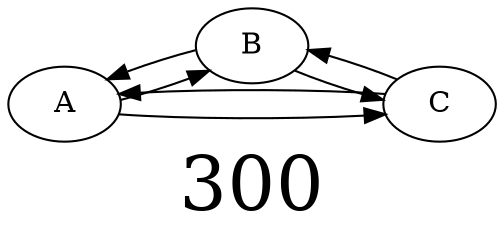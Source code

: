 digraph diada{
	rankdir=LR
	label="300"
	fontsize=36
	A -> B
	B -> A
	A -> C
	C -> A
	B -> C
	C -> B
}
